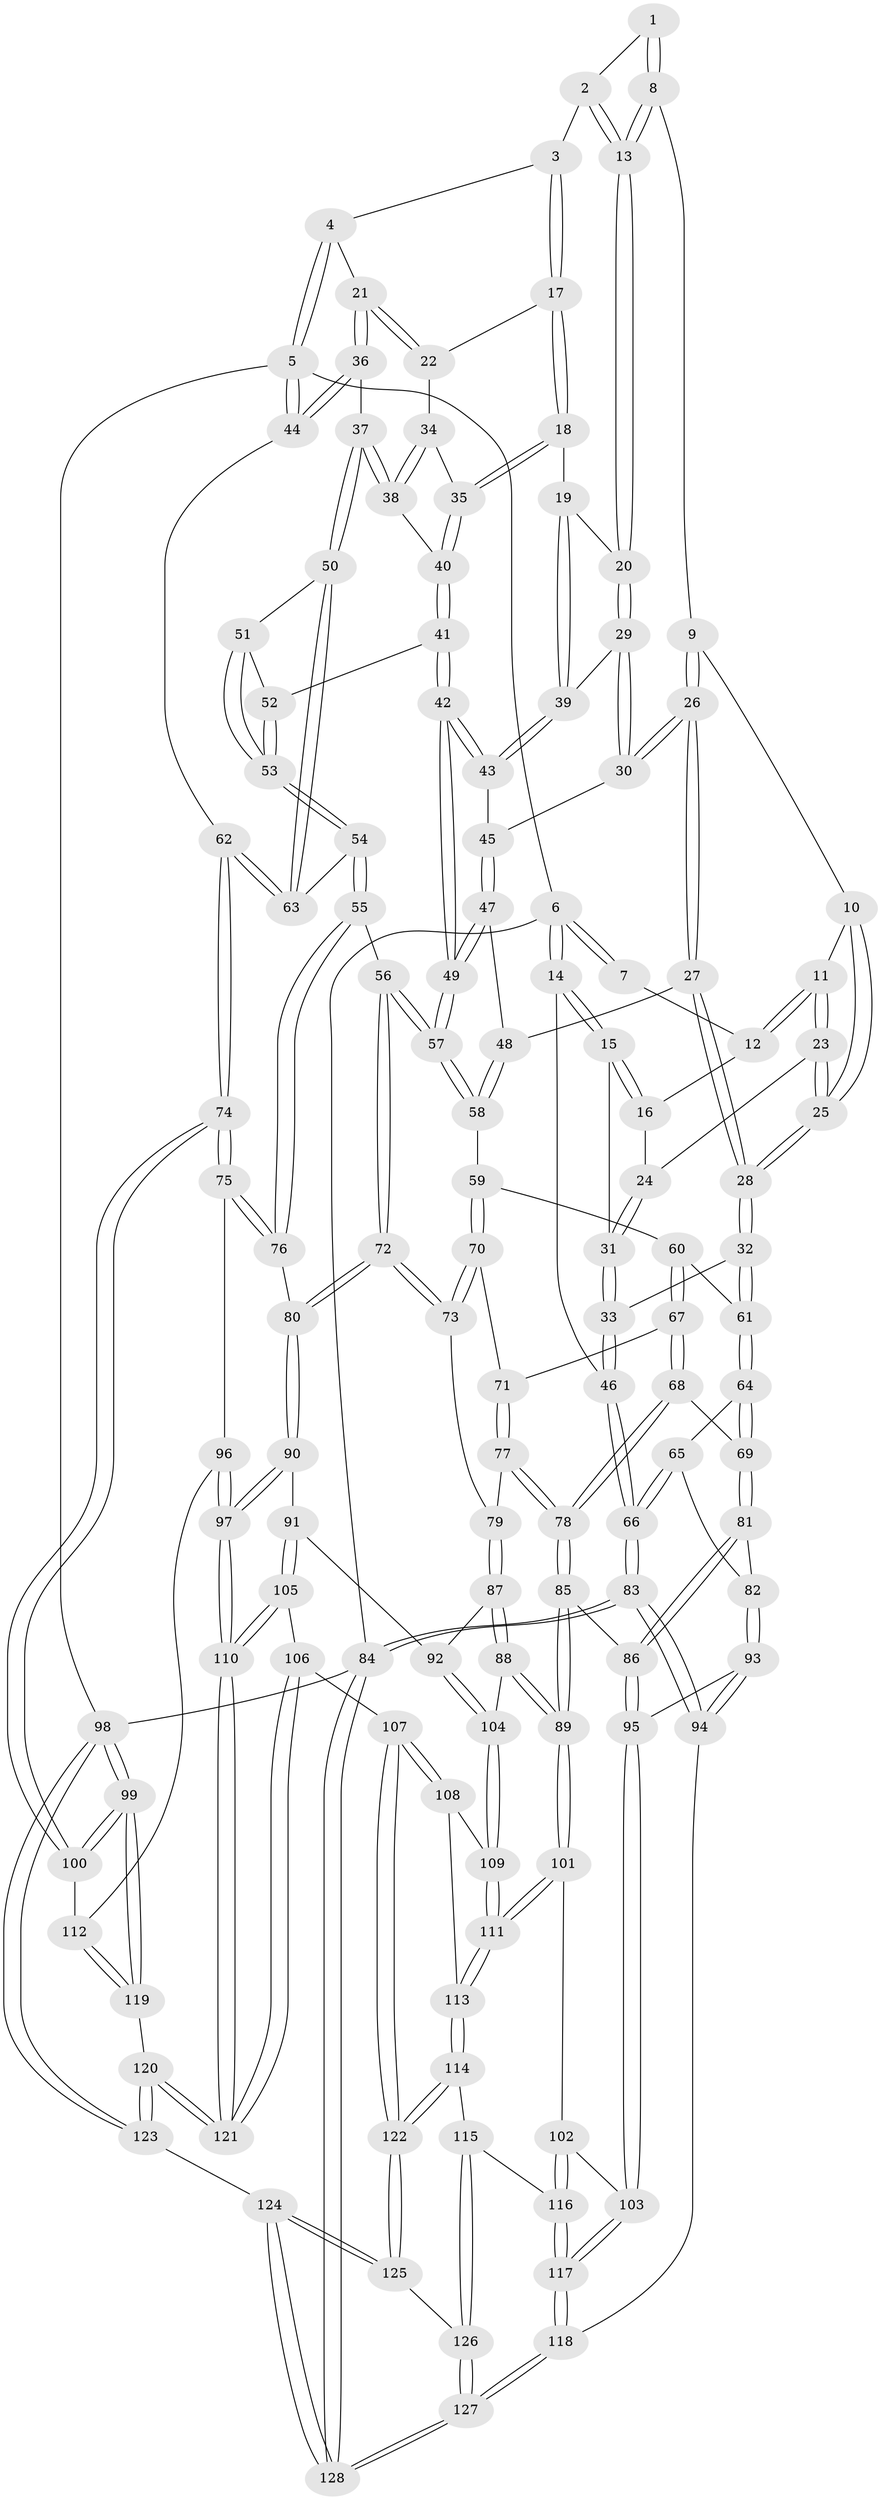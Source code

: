 // Generated by graph-tools (version 1.1) at 2025/27/03/09/25 03:27:11]
// undirected, 128 vertices, 317 edges
graph export_dot {
graph [start="1"]
  node [color=gray90,style=filled];
  1 [pos="+0.3034732713361555+0"];
  2 [pos="+0.5813606975552869+0"];
  3 [pos="+0.7413778292863028+0"];
  4 [pos="+1+0"];
  5 [pos="+1+0"];
  6 [pos="+0+0"];
  7 [pos="+0.24469896224096024+0"];
  8 [pos="+0.37072665281962863+0.06484841783361976"];
  9 [pos="+0.36692316381194606+0.07399228229777023"];
  10 [pos="+0.3270113518596189+0.09066445202883101"];
  11 [pos="+0.2525675818661746+0.08029316241370213"];
  12 [pos="+0.21740899681375864+0"];
  13 [pos="+0.5297639461110536+0.09179431556805293"];
  14 [pos="+0+0.1479496401120121"];
  15 [pos="+0+0.13945929625655906"];
  16 [pos="+0.16019722818468698+0"];
  17 [pos="+0.7236683839757118+0.05255226064571041"];
  18 [pos="+0.6570669531363622+0.14394287587528196"];
  19 [pos="+0.6225785031519453+0.15079417957255634"];
  20 [pos="+0.5324626417347339+0.09703465299949837"];
  21 [pos="+0.889266099857904+0.1530462214825474"];
  22 [pos="+0.8538914725271545+0.14747613212332122"];
  23 [pos="+0.20623808064962035+0.12779208203398273"];
  24 [pos="+0.19613962357457804+0.12699380210913583"];
  25 [pos="+0.25504979411567824+0.15114056533147563"];
  26 [pos="+0.3849370463021558+0.2393031502234223"];
  27 [pos="+0.35186874927401207+0.27417257649831583"];
  28 [pos="+0.3199059575323321+0.2898166863237924"];
  29 [pos="+0.46151507679200166+0.19929365150815304"];
  30 [pos="+0.4335067403960237+0.2297898188750934"];
  31 [pos="+0.12509406095758768+0.19111428151693943"];
  32 [pos="+0.24382494493504797+0.3670576066434202"];
  33 [pos="+0.20097627766666898+0.3432630042488772"];
  34 [pos="+0.7649580445563959+0.20049350042780867"];
  35 [pos="+0.7016162433087312+0.1930286748164898"];
  36 [pos="+0.9542727828574558+0.23526023320422743"];
  37 [pos="+0.8552570403053509+0.3109196866344753"];
  38 [pos="+0.7919389995039863+0.2709084726449999"];
  39 [pos="+0.5980426227953891+0.20786888994561872"];
  40 [pos="+0.7051188379525147+0.27832045738566424"];
  41 [pos="+0.6838643605385085+0.31857862288279115"];
  42 [pos="+0.6478990324724181+0.331987223909727"];
  43 [pos="+0.5860707053735118+0.24952791285505402"];
  44 [pos="+1+0.2817951184000377"];
  45 [pos="+0.5237896420848966+0.2733790273258134"];
  46 [pos="+0+0.37851102929861796"];
  47 [pos="+0.5218817110568488+0.3222199517887655"];
  48 [pos="+0.45634782871481516+0.3551168625104524"];
  49 [pos="+0.5985929629141248+0.42912038422010856"];
  50 [pos="+0.8511967109188159+0.3195601122045298"];
  51 [pos="+0.7789262753426444+0.3314254513814249"];
  52 [pos="+0.6896777663894146+0.32183337202049966"];
  53 [pos="+0.7408295933591481+0.38618358830982613"];
  54 [pos="+0.7762642545522814+0.4776507468751551"];
  55 [pos="+0.7564384318848835+0.5095161877676846"];
  56 [pos="+0.6264141428092637+0.4725030973355164"];
  57 [pos="+0.5974881310992091+0.4378851647211747"];
  58 [pos="+0.4851869182198145+0.4551541143905585"];
  59 [pos="+0.48273390357522244+0.4569024130631333"];
  60 [pos="+0.4047437089844291+0.447946759275948"];
  61 [pos="+0.24452464516631917+0.3713071250205965"];
  62 [pos="+1+0.5209729989079407"];
  63 [pos="+0.8412654971878013+0.419536994936999"];
  64 [pos="+0.22033501991818685+0.4914761990707609"];
  65 [pos="+0.022282113167222825+0.5364307112803941"];
  66 [pos="+0+0.5213778793393021"];
  67 [pos="+0.37472890705104805+0.5458139147660386"];
  68 [pos="+0.29716081130062744+0.5608008001537843"];
  69 [pos="+0.22747204921494169+0.510062869312761"];
  70 [pos="+0.471241273040435+0.5106911567443991"];
  71 [pos="+0.4345012178943708+0.5623276275306698"];
  72 [pos="+0.5728574238589444+0.6068683172706892"];
  73 [pos="+0.5548706816287162+0.605139949224644"];
  74 [pos="+1+0.6147337823805252"];
  75 [pos="+0.7999271736766063+0.6202868123115808"];
  76 [pos="+0.7961201639995095+0.6162360971064353"];
  77 [pos="+0.4380528395937411+0.5814765058995398"];
  78 [pos="+0.3403421677877826+0.6591694711698542"];
  79 [pos="+0.4741772030966496+0.6272568495419536"];
  80 [pos="+0.6013316826679976+0.6550463639291134"];
  81 [pos="+0.178396952280472+0.6498924300210781"];
  82 [pos="+0.13344347581262306+0.6664875598998868"];
  83 [pos="+0+0.8145620311290915"];
  84 [pos="+0+1"];
  85 [pos="+0.3442574333756974+0.6993258288119553"];
  86 [pos="+0.23993940690382123+0.7178001575202949"];
  87 [pos="+0.4624735878259129+0.6607608305653988"];
  88 [pos="+0.3977671173613647+0.7190623223662279"];
  89 [pos="+0.37739631079831853+0.7291953466754764"];
  90 [pos="+0.5893227649335617+0.7128165054116979"];
  91 [pos="+0.5812963935447231+0.7206769728103201"];
  92 [pos="+0.5606240785602488+0.7280747932136656"];
  93 [pos="+0.049080978174023696+0.7584234289938091"];
  94 [pos="+0+0.7918911030767494"];
  95 [pos="+0.21525595523971533+0.7794303924063325"];
  96 [pos="+0.7832144137433196+0.711885189453289"];
  97 [pos="+0.7381963763561329+0.7806617280332281"];
  98 [pos="+1+1"];
  99 [pos="+1+1"];
  100 [pos="+1+0.6761375456192087"];
  101 [pos="+0.3802805504712653+0.7565665209170214"];
  102 [pos="+0.2610692096657337+0.8162535773398331"];
  103 [pos="+0.22707169503342314+0.8211973601747342"];
  104 [pos="+0.5421502256125199+0.7436558706340257"];
  105 [pos="+0.6012362145028639+0.7982407099261768"];
  106 [pos="+0.5728381386282284+0.8614007905533303"];
  107 [pos="+0.5548909020596023+0.8664125548015769"];
  108 [pos="+0.5301007443292405+0.809979088160057"];
  109 [pos="+0.5398624635420278+0.7479860181871534"];
  110 [pos="+0.7320283559868815+0.8414036884623041"];
  111 [pos="+0.40338761911793514+0.8197834102301923"];
  112 [pos="+0.9134681490601073+0.8091105868879479"];
  113 [pos="+0.40342216719990165+0.8200179369121714"];
  114 [pos="+0.4018302831533046+0.8478298095494743"];
  115 [pos="+0.3987675407790363+0.8516752727915756"];
  116 [pos="+0.34883784215546315+0.8561639574190626"];
  117 [pos="+0.20698763989605806+0.9066395467913884"];
  118 [pos="+0.20326421492314473+0.9135222601524421"];
  119 [pos="+0.8636322802070099+0.9010974176839502"];
  120 [pos="+0.7458411935869235+0.9229264645052542"];
  121 [pos="+0.738289251106014+0.9059826899309221"];
  122 [pos="+0.5206908007004433+0.906534087306524"];
  123 [pos="+0.6554775270991707+1"];
  124 [pos="+0.6366634446586653+1"];
  125 [pos="+0.5306558170838138+0.9747402028590277"];
  126 [pos="+0.37310908609567667+0.9458806180946014"];
  127 [pos="+0.23444851736456448+1"];
  128 [pos="+0.21791056357177815+1"];
  1 -- 2;
  1 -- 8;
  1 -- 8;
  2 -- 3;
  2 -- 13;
  2 -- 13;
  3 -- 4;
  3 -- 17;
  3 -- 17;
  4 -- 5;
  4 -- 5;
  4 -- 21;
  5 -- 6;
  5 -- 44;
  5 -- 44;
  5 -- 98;
  6 -- 7;
  6 -- 7;
  6 -- 14;
  6 -- 14;
  6 -- 84;
  7 -- 12;
  8 -- 9;
  8 -- 13;
  8 -- 13;
  9 -- 10;
  9 -- 26;
  9 -- 26;
  10 -- 11;
  10 -- 25;
  10 -- 25;
  11 -- 12;
  11 -- 12;
  11 -- 23;
  11 -- 23;
  12 -- 16;
  13 -- 20;
  13 -- 20;
  14 -- 15;
  14 -- 15;
  14 -- 46;
  15 -- 16;
  15 -- 16;
  15 -- 31;
  16 -- 24;
  17 -- 18;
  17 -- 18;
  17 -- 22;
  18 -- 19;
  18 -- 35;
  18 -- 35;
  19 -- 20;
  19 -- 39;
  19 -- 39;
  20 -- 29;
  20 -- 29;
  21 -- 22;
  21 -- 22;
  21 -- 36;
  21 -- 36;
  22 -- 34;
  23 -- 24;
  23 -- 25;
  23 -- 25;
  24 -- 31;
  24 -- 31;
  25 -- 28;
  25 -- 28;
  26 -- 27;
  26 -- 27;
  26 -- 30;
  26 -- 30;
  27 -- 28;
  27 -- 28;
  27 -- 48;
  28 -- 32;
  28 -- 32;
  29 -- 30;
  29 -- 30;
  29 -- 39;
  30 -- 45;
  31 -- 33;
  31 -- 33;
  32 -- 33;
  32 -- 61;
  32 -- 61;
  33 -- 46;
  33 -- 46;
  34 -- 35;
  34 -- 38;
  34 -- 38;
  35 -- 40;
  35 -- 40;
  36 -- 37;
  36 -- 44;
  36 -- 44;
  37 -- 38;
  37 -- 38;
  37 -- 50;
  37 -- 50;
  38 -- 40;
  39 -- 43;
  39 -- 43;
  40 -- 41;
  40 -- 41;
  41 -- 42;
  41 -- 42;
  41 -- 52;
  42 -- 43;
  42 -- 43;
  42 -- 49;
  42 -- 49;
  43 -- 45;
  44 -- 62;
  45 -- 47;
  45 -- 47;
  46 -- 66;
  46 -- 66;
  47 -- 48;
  47 -- 49;
  47 -- 49;
  48 -- 58;
  48 -- 58;
  49 -- 57;
  49 -- 57;
  50 -- 51;
  50 -- 63;
  50 -- 63;
  51 -- 52;
  51 -- 53;
  51 -- 53;
  52 -- 53;
  52 -- 53;
  53 -- 54;
  53 -- 54;
  54 -- 55;
  54 -- 55;
  54 -- 63;
  55 -- 56;
  55 -- 76;
  55 -- 76;
  56 -- 57;
  56 -- 57;
  56 -- 72;
  56 -- 72;
  57 -- 58;
  57 -- 58;
  58 -- 59;
  59 -- 60;
  59 -- 70;
  59 -- 70;
  60 -- 61;
  60 -- 67;
  60 -- 67;
  61 -- 64;
  61 -- 64;
  62 -- 63;
  62 -- 63;
  62 -- 74;
  62 -- 74;
  64 -- 65;
  64 -- 69;
  64 -- 69;
  65 -- 66;
  65 -- 66;
  65 -- 82;
  66 -- 83;
  66 -- 83;
  67 -- 68;
  67 -- 68;
  67 -- 71;
  68 -- 69;
  68 -- 78;
  68 -- 78;
  69 -- 81;
  69 -- 81;
  70 -- 71;
  70 -- 73;
  70 -- 73;
  71 -- 77;
  71 -- 77;
  72 -- 73;
  72 -- 73;
  72 -- 80;
  72 -- 80;
  73 -- 79;
  74 -- 75;
  74 -- 75;
  74 -- 100;
  74 -- 100;
  75 -- 76;
  75 -- 76;
  75 -- 96;
  76 -- 80;
  77 -- 78;
  77 -- 78;
  77 -- 79;
  78 -- 85;
  78 -- 85;
  79 -- 87;
  79 -- 87;
  80 -- 90;
  80 -- 90;
  81 -- 82;
  81 -- 86;
  81 -- 86;
  82 -- 93;
  82 -- 93;
  83 -- 84;
  83 -- 84;
  83 -- 94;
  83 -- 94;
  84 -- 128;
  84 -- 128;
  84 -- 98;
  85 -- 86;
  85 -- 89;
  85 -- 89;
  86 -- 95;
  86 -- 95;
  87 -- 88;
  87 -- 88;
  87 -- 92;
  88 -- 89;
  88 -- 89;
  88 -- 104;
  89 -- 101;
  89 -- 101;
  90 -- 91;
  90 -- 97;
  90 -- 97;
  91 -- 92;
  91 -- 105;
  91 -- 105;
  92 -- 104;
  92 -- 104;
  93 -- 94;
  93 -- 94;
  93 -- 95;
  94 -- 118;
  95 -- 103;
  95 -- 103;
  96 -- 97;
  96 -- 97;
  96 -- 112;
  97 -- 110;
  97 -- 110;
  98 -- 99;
  98 -- 99;
  98 -- 123;
  98 -- 123;
  99 -- 100;
  99 -- 100;
  99 -- 119;
  99 -- 119;
  100 -- 112;
  101 -- 102;
  101 -- 111;
  101 -- 111;
  102 -- 103;
  102 -- 116;
  102 -- 116;
  103 -- 117;
  103 -- 117;
  104 -- 109;
  104 -- 109;
  105 -- 106;
  105 -- 110;
  105 -- 110;
  106 -- 107;
  106 -- 121;
  106 -- 121;
  107 -- 108;
  107 -- 108;
  107 -- 122;
  107 -- 122;
  108 -- 109;
  108 -- 113;
  109 -- 111;
  109 -- 111;
  110 -- 121;
  110 -- 121;
  111 -- 113;
  111 -- 113;
  112 -- 119;
  112 -- 119;
  113 -- 114;
  113 -- 114;
  114 -- 115;
  114 -- 122;
  114 -- 122;
  115 -- 116;
  115 -- 126;
  115 -- 126;
  116 -- 117;
  116 -- 117;
  117 -- 118;
  117 -- 118;
  118 -- 127;
  118 -- 127;
  119 -- 120;
  120 -- 121;
  120 -- 121;
  120 -- 123;
  120 -- 123;
  122 -- 125;
  122 -- 125;
  123 -- 124;
  124 -- 125;
  124 -- 125;
  124 -- 128;
  124 -- 128;
  125 -- 126;
  126 -- 127;
  126 -- 127;
  127 -- 128;
  127 -- 128;
}
